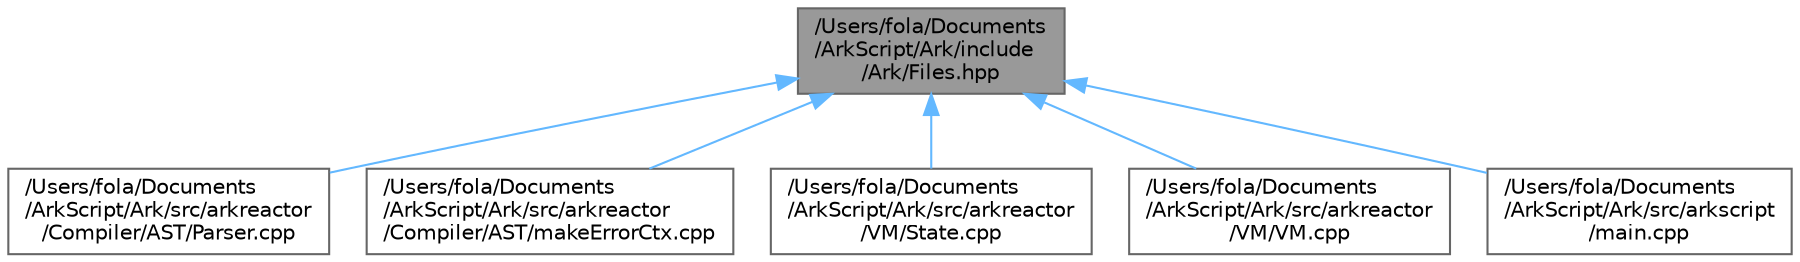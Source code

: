 digraph "/Users/fola/Documents/ArkScript/Ark/include/Ark/Files.hpp"
{
 // INTERACTIVE_SVG=YES
 // LATEX_PDF_SIZE
  bgcolor="transparent";
  edge [fontname=Helvetica,fontsize=10,labelfontname=Helvetica,labelfontsize=10];
  node [fontname=Helvetica,fontsize=10,shape=box,height=0.2,width=0.4];
  Node1 [label="/Users/fola/Documents\l/ArkScript/Ark/include\l/Ark/Files.hpp",height=0.2,width=0.4,color="gray40", fillcolor="grey60", style="filled", fontcolor="black",tooltip="Lots of utilities about the filesystem."];
  Node1 -> Node2 [dir="back",color="steelblue1",style="solid"];
  Node2 [label="/Users/fola/Documents\l/ArkScript/Ark/src/arkreactor\l/Compiler/AST/Parser.cpp",height=0.2,width=0.4,color="grey40", fillcolor="white", style="filled",URL="$dc/df5/Parser_8cpp.html",tooltip=" "];
  Node1 -> Node3 [dir="back",color="steelblue1",style="solid"];
  Node3 [label="/Users/fola/Documents\l/ArkScript/Ark/src/arkreactor\l/Compiler/AST/makeErrorCtx.cpp",height=0.2,width=0.4,color="grey40", fillcolor="white", style="filled",URL="$d9/db7/makeErrorCtx_8cpp.html",tooltip=" "];
  Node1 -> Node4 [dir="back",color="steelblue1",style="solid"];
  Node4 [label="/Users/fola/Documents\l/ArkScript/Ark/src/arkreactor\l/VM/State.cpp",height=0.2,width=0.4,color="grey40", fillcolor="white", style="filled",URL="$d0/da0/State_8cpp.html",tooltip=" "];
  Node1 -> Node5 [dir="back",color="steelblue1",style="solid"];
  Node5 [label="/Users/fola/Documents\l/ArkScript/Ark/src/arkreactor\l/VM/VM.cpp",height=0.2,width=0.4,color="grey40", fillcolor="white", style="filled",URL="$d2/d27/VM_8cpp.html",tooltip=" "];
  Node1 -> Node6 [dir="back",color="steelblue1",style="solid"];
  Node6 [label="/Users/fola/Documents\l/ArkScript/Ark/src/arkscript\l/main.cpp",height=0.2,width=0.4,color="grey40", fillcolor="white", style="filled",URL="$df/d0a/main_8cpp.html",tooltip=" "];
}
